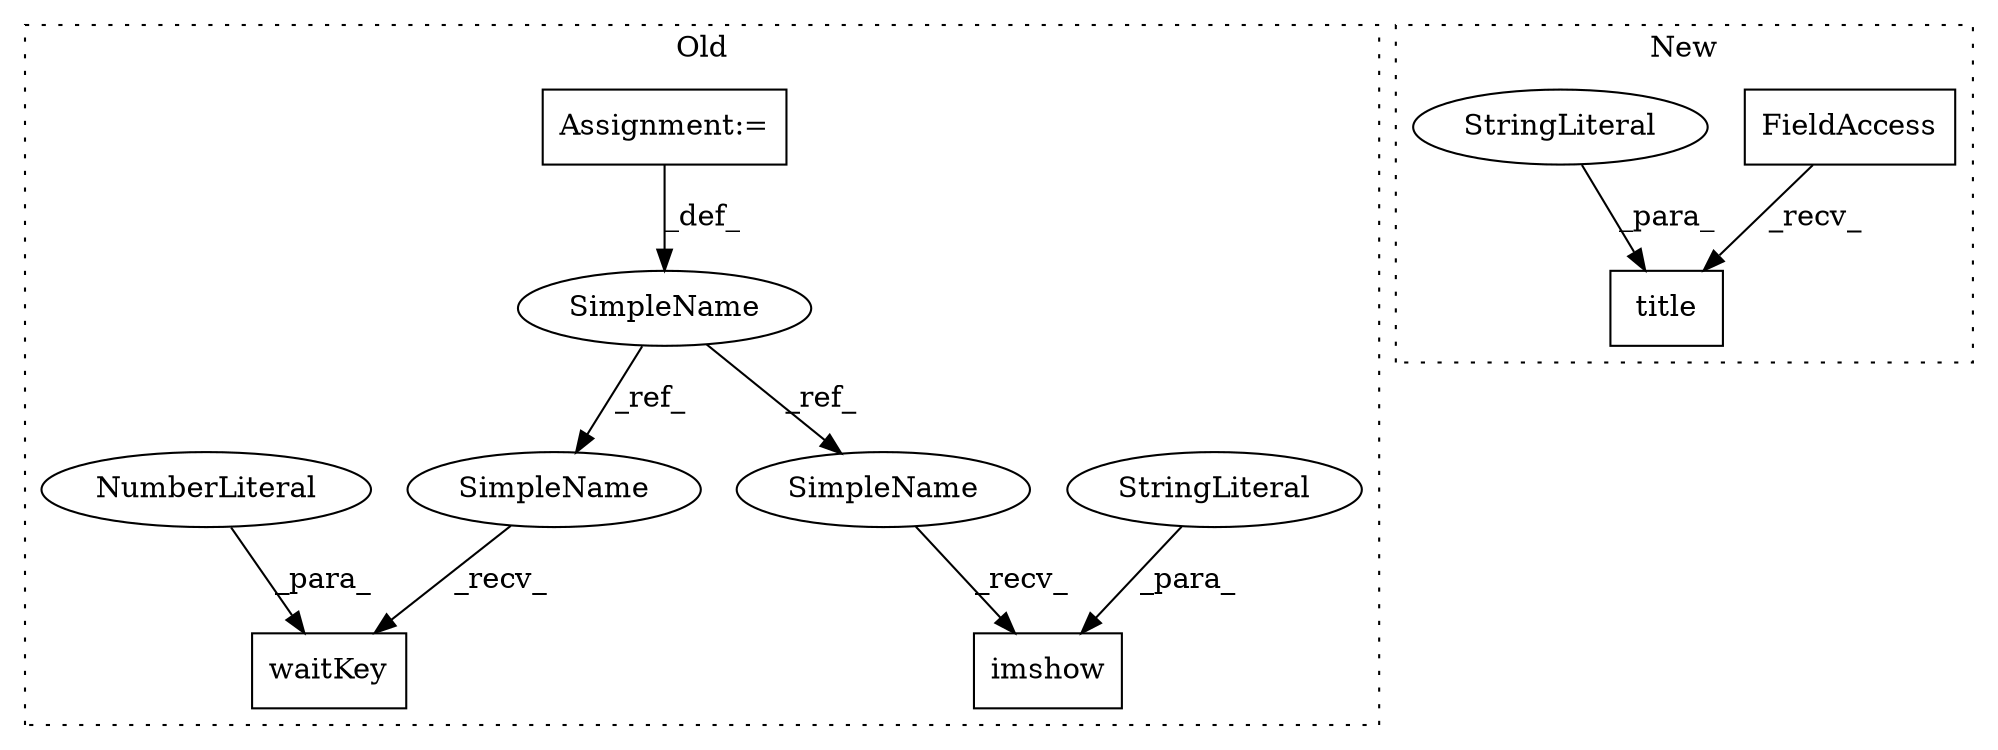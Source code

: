 digraph G {
subgraph cluster0 {
1 [label="imshow" a="32" s="960,1004" l="7,1" shape="box"];
4 [label="StringLiteral" a="45" s="967" l="28" shape="ellipse"];
6 [label="Assignment:=" a="7" s="366" l="3" shape="box"];
7 [label="waitKey" a="32" s="1017,1026" l="8,1" shape="box"];
8 [label="NumberLiteral" a="34" s="1025" l="1" shape="ellipse"];
9 [label="SimpleName" a="42" s="366" l="3" shape="ellipse"];
10 [label="SimpleName" a="42" s="1013" l="3" shape="ellipse"];
11 [label="SimpleName" a="42" s="956" l="3" shape="ellipse"];
label = "Old";
style="dotted";
}
subgraph cluster1 {
2 [label="title" a="32" s="1060,1094" l="6,1" shape="box"];
3 [label="FieldAccess" a="22" s="1042" l="10" shape="box"];
5 [label="StringLiteral" a="45" s="1066" l="28" shape="ellipse"];
label = "New";
style="dotted";
}
3 -> 2 [label="_recv_"];
4 -> 1 [label="_para_"];
5 -> 2 [label="_para_"];
6 -> 9 [label="_def_"];
8 -> 7 [label="_para_"];
9 -> 10 [label="_ref_"];
9 -> 11 [label="_ref_"];
10 -> 7 [label="_recv_"];
11 -> 1 [label="_recv_"];
}